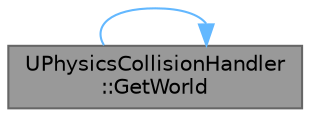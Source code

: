 digraph "UPhysicsCollisionHandler::GetWorld"
{
 // INTERACTIVE_SVG=YES
 // LATEX_PDF_SIZE
  bgcolor="transparent";
  edge [fontname=Helvetica,fontsize=10,labelfontname=Helvetica,labelfontsize=10];
  node [fontname=Helvetica,fontsize=10,shape=box,height=0.2,width=0.4];
  rankdir="RL";
  Node1 [id="Node000001",label="UPhysicsCollisionHandler\l::GetWorld",height=0.2,width=0.4,color="gray40", fillcolor="grey60", style="filled", fontcolor="black",tooltip="Get the world we are handling collisions for."];
  Node1 -> Node1 [id="edge1_Node000001_Node000001",dir="back",color="steelblue1",style="solid",tooltip=" "];
}

